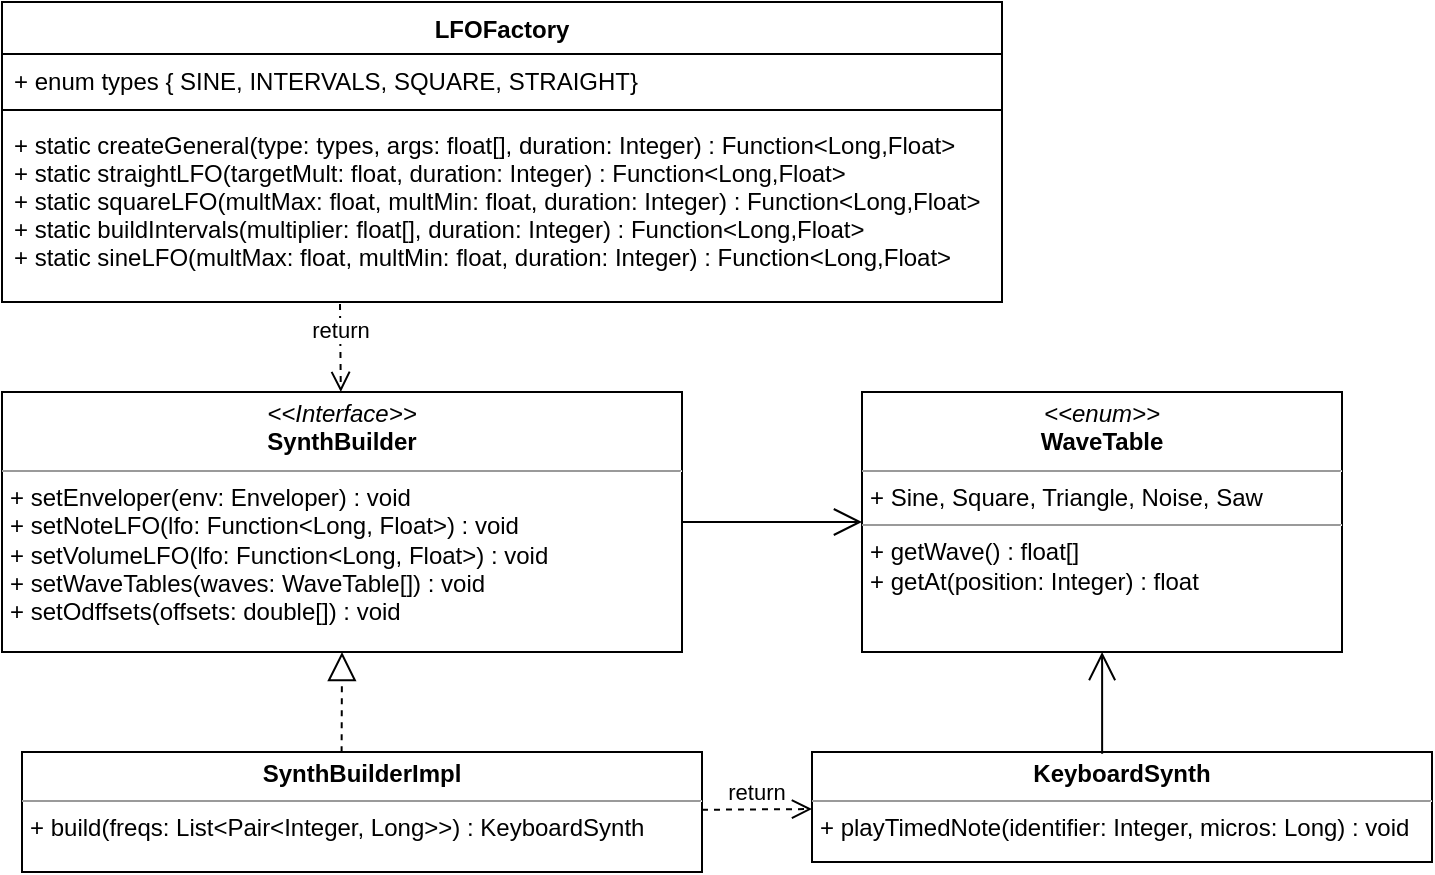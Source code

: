 <mxfile version="14.9.8"><diagram id="1XTaywxpROUsqn5l8ees" name="Page-1"><mxGraphModel dx="1422" dy="724" grid="1" gridSize="10" guides="1" tooltips="1" connect="1" arrows="1" fold="1" page="1" pageScale="1" pageWidth="827" pageHeight="1169" math="0" shadow="0"><root><mxCell id="0"/><mxCell id="1" parent="0"/><mxCell id="as3Z7eBBh2kHfjUkQK_T-1" value="&lt;p style=&quot;margin: 0px ; margin-top: 4px ; text-align: center&quot;&gt;&lt;i&gt;&amp;lt;&amp;lt;Interface&amp;gt;&amp;gt;&lt;/i&gt;&lt;br&gt;&lt;b&gt;SynthBuilder&lt;/b&gt;&lt;/p&gt;&lt;hr size=&quot;1&quot;&gt;&lt;p style=&quot;margin: 0px 0px 0px 4px&quot;&gt;+ setEnveloper(env: Enveloper) : void&lt;br&gt;&lt;/p&gt;&lt;p style=&quot;margin: 0px 0px 0px 4px&quot;&gt;+ setNoteLFO(lfo: Function&amp;lt;Long, Float&amp;gt;) : void&lt;/p&gt;&lt;p style=&quot;margin: 0px 0px 0px 4px&quot;&gt;+ setVolumeLFO(lfo: Function&amp;lt;Long, Float&amp;gt;) : void&lt;/p&gt;&lt;p style=&quot;margin: 0px 0px 0px 4px&quot;&gt;+ setWaveTables(waves: WaveTable[]) : void&lt;/p&gt;&lt;p style=&quot;margin: 0px 0px 0px 4px&quot;&gt;+ setOdffsets(offsets: double[]) : void&lt;/p&gt;" style="verticalAlign=top;align=left;overflow=fill;fontSize=12;fontFamily=Helvetica;html=1;" vertex="1" parent="1"><mxGeometry x="400" y="405" width="340" height="130" as="geometry"/></mxCell><mxCell id="as3Z7eBBh2kHfjUkQK_T-2" value="LFOFactory" style="swimlane;fontStyle=1;align=center;verticalAlign=top;childLayout=stackLayout;horizontal=1;startSize=26;horizontalStack=0;resizeParent=1;resizeParentMax=0;resizeLast=0;collapsible=1;marginBottom=0;" vertex="1" parent="1"><mxGeometry x="400" y="210" width="500" height="150" as="geometry"/></mxCell><mxCell id="as3Z7eBBh2kHfjUkQK_T-3" value="+ enum types { SINE, INTERVALS, SQUARE, STRAIGHT}" style="text;strokeColor=none;fillColor=none;align=left;verticalAlign=top;spacingLeft=4;spacingRight=4;overflow=hidden;rotatable=0;points=[[0,0.5],[1,0.5]];portConstraint=eastwest;" vertex="1" parent="as3Z7eBBh2kHfjUkQK_T-2"><mxGeometry y="26" width="500" height="24" as="geometry"/></mxCell><mxCell id="as3Z7eBBh2kHfjUkQK_T-4" value="" style="line;strokeWidth=1;fillColor=none;align=left;verticalAlign=middle;spacingTop=-1;spacingLeft=3;spacingRight=3;rotatable=0;labelPosition=right;points=[];portConstraint=eastwest;" vertex="1" parent="as3Z7eBBh2kHfjUkQK_T-2"><mxGeometry y="50" width="500" height="8" as="geometry"/></mxCell><mxCell id="as3Z7eBBh2kHfjUkQK_T-5" value="+ static createGeneral(type: types, args: float[], duration: Integer) : Function&lt;Long,Float&gt;&#10;+ static straightLFO(targetMult: float, duration: Integer) : Function&lt;Long,Float&gt;&#10;+ static squareLFO(multMax: float, multMin: float, duration: Integer) : Function&lt;Long,Float&gt;&#10;+ static buildIntervals(multiplier: float[], duration: Integer) : Function&lt;Long,Float&gt;&#10;+ static sineLFO(multMax: float, multMin: float, duration: Integer) : Function&lt;Long,Float&gt;" style="text;strokeColor=none;fillColor=none;align=left;verticalAlign=top;spacingLeft=4;spacingRight=4;overflow=hidden;rotatable=0;points=[[0,0.5],[1,0.5]];portConstraint=eastwest;" vertex="1" parent="as3Z7eBBh2kHfjUkQK_T-2"><mxGeometry y="58" width="500" height="92" as="geometry"/></mxCell><mxCell id="as3Z7eBBh2kHfjUkQK_T-6" value="&lt;p style=&quot;margin: 0px ; margin-top: 4px ; text-align: center&quot;&gt;&lt;i&gt;&amp;lt;&amp;lt;enum&amp;gt;&amp;gt;&lt;/i&gt;&lt;br&gt;&lt;b&gt;WaveTable&lt;/b&gt;&lt;/p&gt;&lt;hr size=&quot;1&quot;&gt;&lt;p style=&quot;margin: 0px ; margin-left: 4px&quot;&gt;+ Sine, Square, Triangle, Noise, Saw&lt;/p&gt;&lt;hr size=&quot;1&quot;&gt;&lt;p style=&quot;margin: 0px ; margin-left: 4px&quot;&gt;+ getWave() : float[]&lt;/p&gt;&lt;p style=&quot;margin: 0px ; margin-left: 4px&quot;&gt;+ getAt(position: Integer) : float&lt;/p&gt;" style="verticalAlign=top;align=left;overflow=fill;fontSize=12;fontFamily=Helvetica;html=1;" vertex="1" parent="1"><mxGeometry x="830" y="405" width="240" height="130" as="geometry"/></mxCell><mxCell id="as3Z7eBBh2kHfjUkQK_T-7" value="&lt;p style=&quot;margin: 0px ; margin-top: 4px ; text-align: center&quot;&gt;&lt;b&gt;SynthBuilderImpl&lt;/b&gt;&lt;/p&gt;&lt;hr size=&quot;1&quot;&gt;&lt;p style=&quot;margin: 0px ; margin-left: 4px&quot;&gt;+ build(freqs: List&amp;lt;Pair&amp;lt;Integer, Long&amp;gt;&amp;gt;) : KeyboardSynth&lt;/p&gt;" style="verticalAlign=top;align=left;overflow=fill;fontSize=12;fontFamily=Helvetica;html=1;" vertex="1" parent="1"><mxGeometry x="410" y="585" width="340" height="60" as="geometry"/></mxCell><mxCell id="as3Z7eBBh2kHfjUkQK_T-8" value="&lt;p style=&quot;margin: 0px ; margin-top: 4px ; text-align: center&quot;&gt;&lt;b&gt;KeyboardSynth&lt;/b&gt;&lt;/p&gt;&lt;hr size=&quot;1&quot;&gt;&lt;p style=&quot;margin: 0px ; margin-left: 4px&quot;&gt;+ playTimedNote(identifier: Integer, micros: Long) : void&lt;/p&gt;" style="verticalAlign=top;align=left;overflow=fill;fontSize=12;fontFamily=Helvetica;html=1;" vertex="1" parent="1"><mxGeometry x="805" y="585" width="310" height="55" as="geometry"/></mxCell><mxCell id="as3Z7eBBh2kHfjUkQK_T-9" value="return" style="html=1;verticalAlign=bottom;endArrow=open;dashed=1;endSize=8;" edge="1" parent="1" source="as3Z7eBBh2kHfjUkQK_T-7" target="as3Z7eBBh2kHfjUkQK_T-8"><mxGeometry relative="1" as="geometry"><mxPoint x="1421" y="1045" as="sourcePoint"/><mxPoint x="1341" y="1045" as="targetPoint"/></mxGeometry></mxCell><mxCell id="as3Z7eBBh2kHfjUkQK_T-10" value="" style="endArrow=block;dashed=1;endFill=0;endSize=12;html=1;entryX=0.5;entryY=1;entryDx=0;entryDy=0;exitX=0.47;exitY=0.002;exitDx=0;exitDy=0;exitPerimeter=0;" edge="1" parent="1" source="as3Z7eBBh2kHfjUkQK_T-7" target="as3Z7eBBh2kHfjUkQK_T-1"><mxGeometry width="160" relative="1" as="geometry"><mxPoint x="560" y="665" as="sourcePoint"/><mxPoint x="569" y="695" as="targetPoint"/></mxGeometry></mxCell><mxCell id="as3Z7eBBh2kHfjUkQK_T-11" value="" style="endArrow=open;endFill=1;endSize=12;html=1;exitX=0.468;exitY=0.015;exitDx=0;exitDy=0;exitPerimeter=0;" edge="1" parent="1" source="as3Z7eBBh2kHfjUkQK_T-8" target="as3Z7eBBh2kHfjUkQK_T-6"><mxGeometry width="160" relative="1" as="geometry"><mxPoint x="800" y="855" as="sourcePoint"/><mxPoint x="960" y="695" as="targetPoint"/></mxGeometry></mxCell><mxCell id="as3Z7eBBh2kHfjUkQK_T-12" value="" style="endArrow=open;endFill=1;endSize=12;html=1;exitX=1;exitY=0.5;exitDx=0;exitDy=0;" edge="1" parent="1" source="as3Z7eBBh2kHfjUkQK_T-1" target="as3Z7eBBh2kHfjUkQK_T-6"><mxGeometry width="160" relative="1" as="geometry"><mxPoint x="720" y="565" as="sourcePoint"/><mxPoint x="880" y="565" as="targetPoint"/></mxGeometry></mxCell><mxCell id="as3Z7eBBh2kHfjUkQK_T-14" value="return" style="html=1;verticalAlign=bottom;endArrow=open;dashed=1;endSize=8;exitX=0.338;exitY=1.011;exitDx=0;exitDy=0;exitPerimeter=0;" edge="1" parent="1" source="as3Z7eBBh2kHfjUkQK_T-5" target="as3Z7eBBh2kHfjUkQK_T-1"><mxGeometry relative="1" as="geometry"><mxPoint x="290" y="390" as="sourcePoint"/><mxPoint x="210" y="390" as="targetPoint"/></mxGeometry></mxCell></root></mxGraphModel></diagram></mxfile>